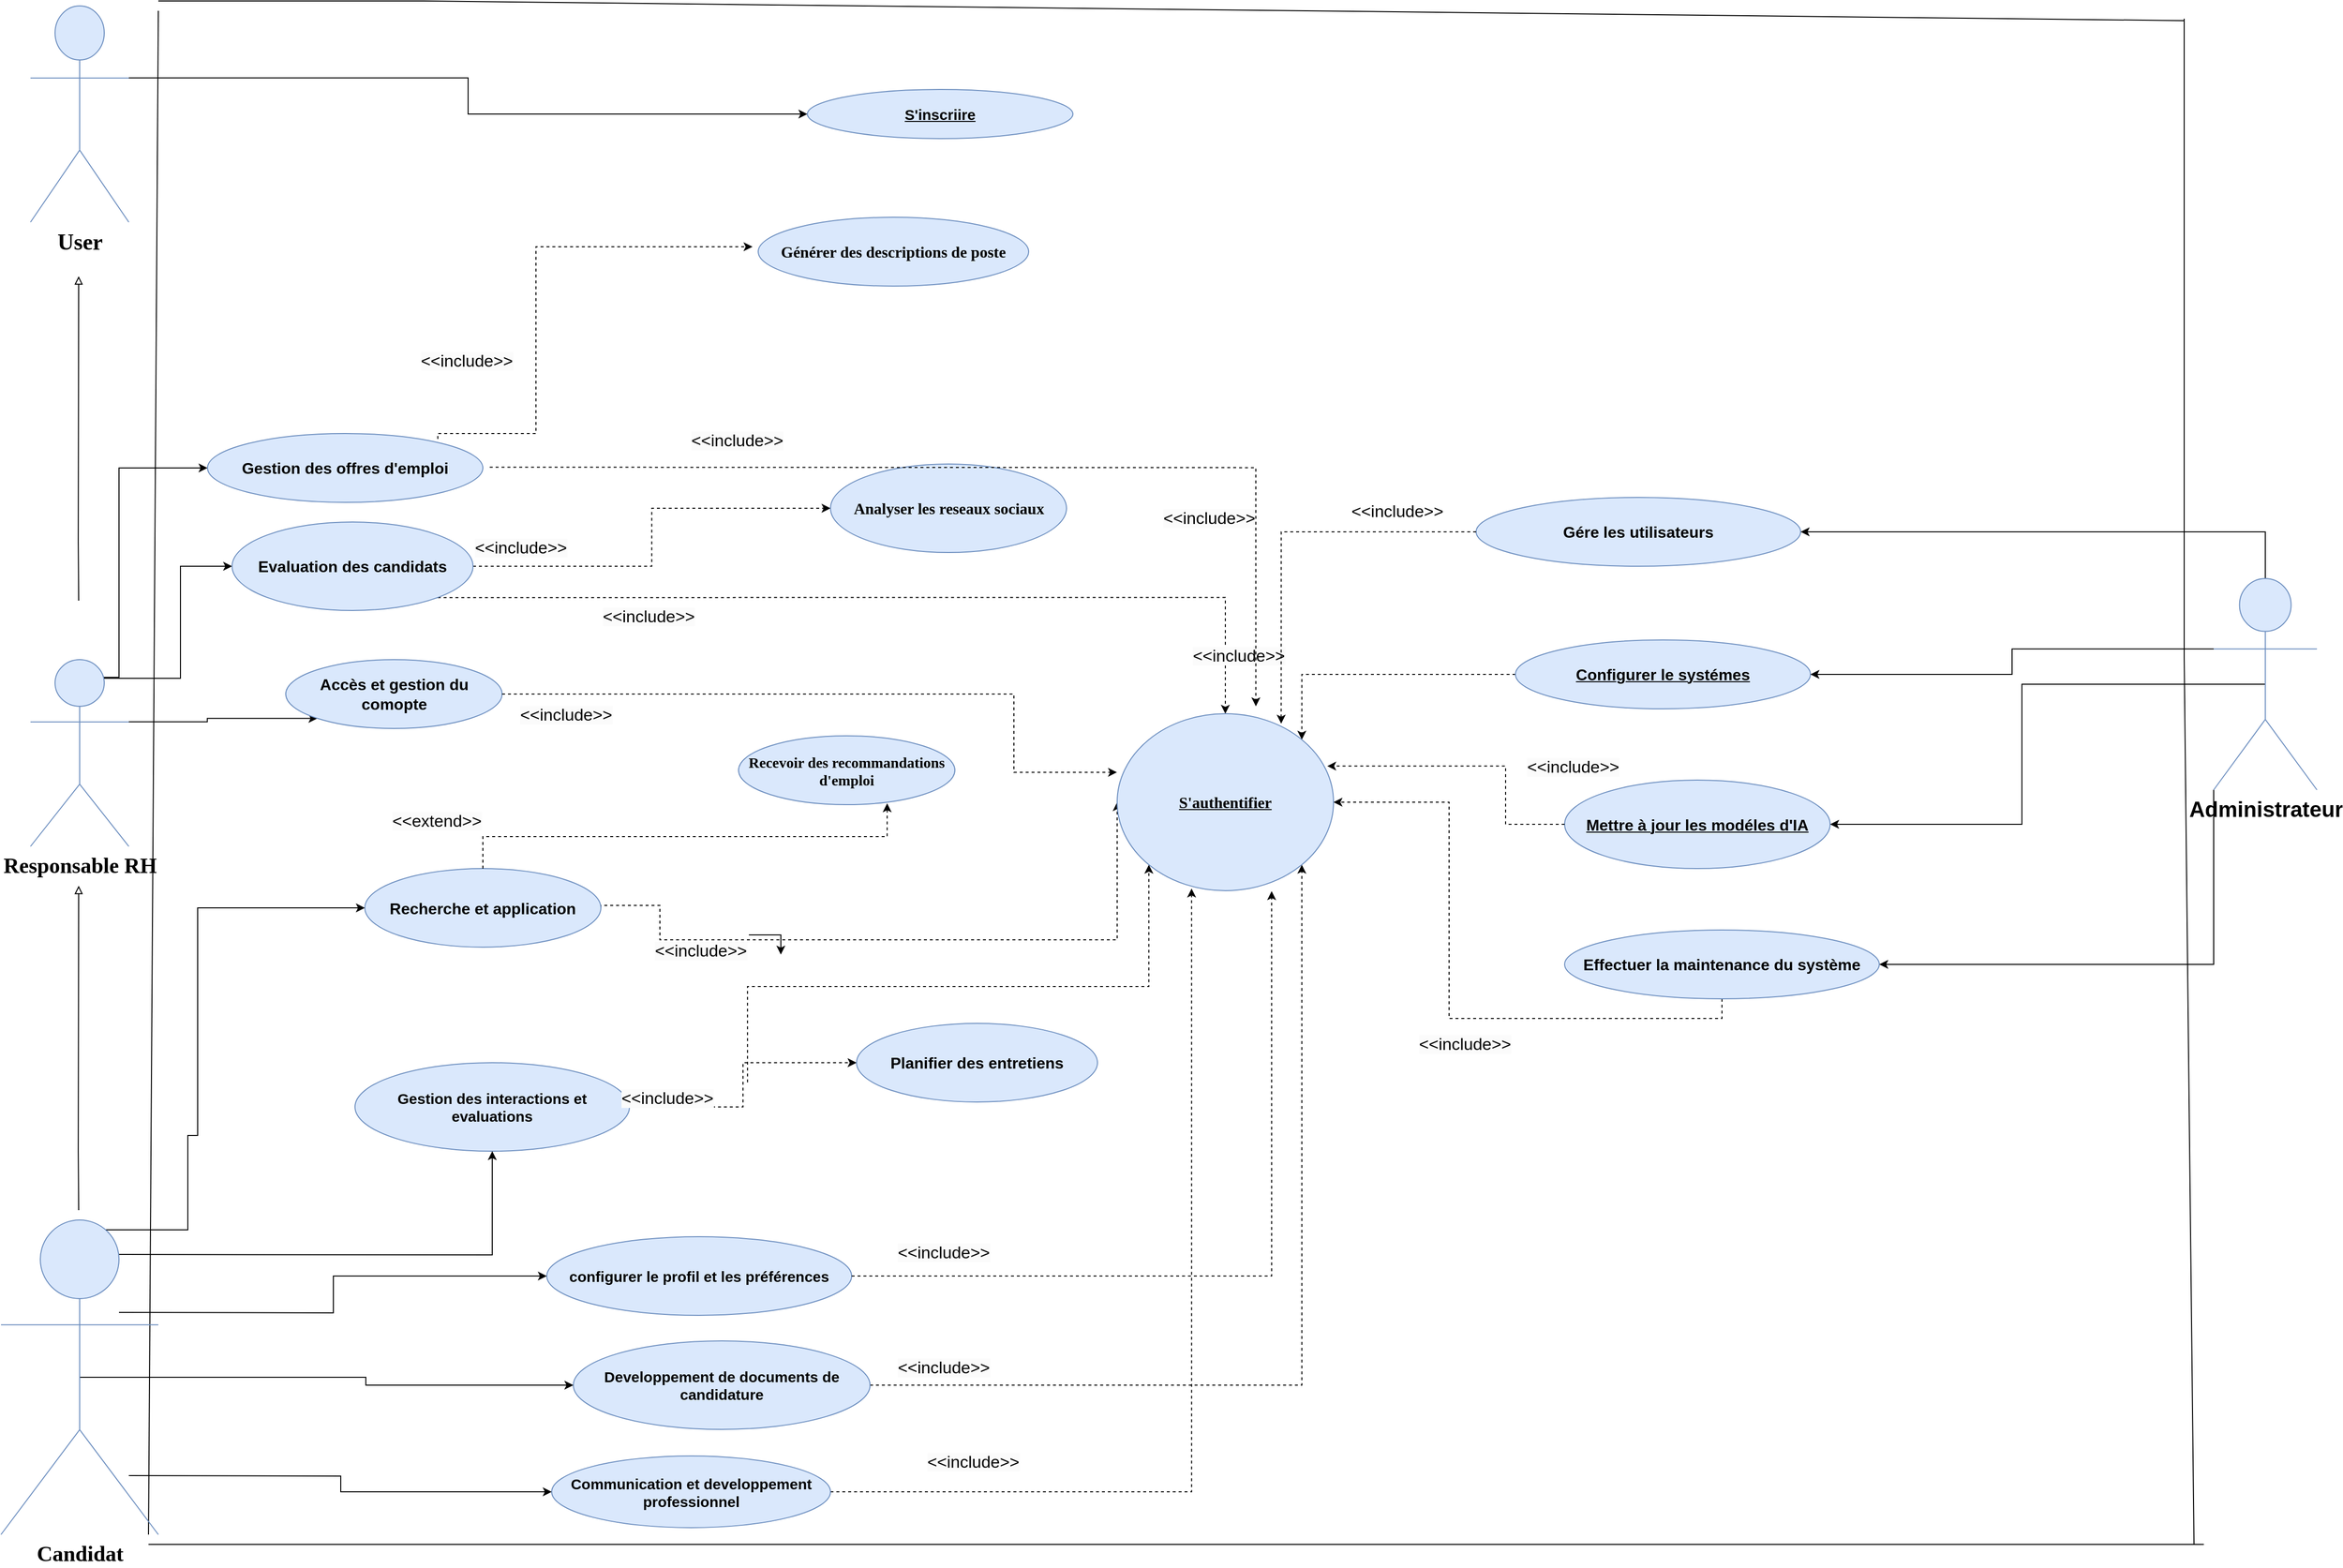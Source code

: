 <mxfile version="23.1.2" type="github" pages="2">
  <diagram name="Page-1" id="QbjlltIDUdfxvQgLfICV">
    <mxGraphModel dx="2914" dy="3455" grid="1" gridSize="10" guides="1" tooltips="1" connect="1" arrows="1" fold="1" page="1" pageScale="1" pageWidth="291" pageHeight="413" math="0" shadow="0">
      <root>
        <mxCell id="0" />
        <mxCell id="1" parent="0" />
        <mxCell id="irRTvhqSkoLgVxBGTdSO-6" value="" style="endArrow=none;html=1;rounded=0;" edge="1" parent="1">
          <mxGeometry width="50" height="50" relative="1" as="geometry">
            <mxPoint x="150" y="-110" as="sourcePoint" />
            <mxPoint x="160" y="-1660" as="targetPoint" />
          </mxGeometry>
        </mxCell>
        <mxCell id="irRTvhqSkoLgVxBGTdSO-7" value="" style="endArrow=none;html=1;rounded=0;" edge="1" parent="1">
          <mxGeometry width="50" height="50" relative="1" as="geometry">
            <mxPoint x="160" y="-1670" as="sourcePoint" />
            <mxPoint x="2220" y="-1650" as="targetPoint" />
            <Array as="points">
              <mxPoint x="430" y="-1670" />
            </Array>
          </mxGeometry>
        </mxCell>
        <mxCell id="irRTvhqSkoLgVxBGTdSO-13" value="" style="endArrow=block;html=1;rounded=0;curved=0;endFill=0;" edge="1" parent="1">
          <mxGeometry width="50" height="50" relative="1" as="geometry">
            <mxPoint x="79.0" y="-1060" as="sourcePoint" />
            <mxPoint x="79.0" y="-1390" as="targetPoint" />
            <Array as="points">
              <mxPoint x="78.57" y="-1120" />
            </Array>
          </mxGeometry>
        </mxCell>
        <mxCell id="xKyfS_tyk4sYt72xZp6e-140" style="edgeStyle=orthogonalEdgeStyle;rounded=0;orthogonalLoop=1;jettySize=auto;html=1;exitX=0.5;exitY=0;exitDx=0;exitDy=0;exitPerimeter=0;entryX=0;entryY=0.5;entryDx=0;entryDy=0;" edge="1" parent="1" source="irRTvhqSkoLgVxBGTdSO-14" target="irRTvhqSkoLgVxBGTdSO-53">
          <mxGeometry relative="1" as="geometry">
            <Array as="points">
              <mxPoint x="120" y="-982" />
              <mxPoint x="120" y="-1195" />
            </Array>
          </mxGeometry>
        </mxCell>
        <mxCell id="xKyfS_tyk4sYt72xZp6e-141" style="edgeStyle=orthogonalEdgeStyle;rounded=0;orthogonalLoop=1;jettySize=auto;html=1;exitX=0.75;exitY=0.1;exitDx=0;exitDy=0;exitPerimeter=0;entryX=0;entryY=0.5;entryDx=0;entryDy=0;" edge="1" parent="1" source="irRTvhqSkoLgVxBGTdSO-14" target="irRTvhqSkoLgVxBGTdSO-48">
          <mxGeometry relative="1" as="geometry" />
        </mxCell>
        <mxCell id="xKyfS_tyk4sYt72xZp6e-142" style="edgeStyle=orthogonalEdgeStyle;rounded=0;orthogonalLoop=1;jettySize=auto;html=1;exitX=1;exitY=0.333;exitDx=0;exitDy=0;exitPerimeter=0;entryX=0;entryY=1;entryDx=0;entryDy=0;" edge="1" parent="1" source="irRTvhqSkoLgVxBGTdSO-14" target="irRTvhqSkoLgVxBGTdSO-47">
          <mxGeometry relative="1" as="geometry" />
        </mxCell>
        <mxCell id="irRTvhqSkoLgVxBGTdSO-14" value="&lt;font size=&quot;1&quot; face=&quot;Georgia&quot;&gt;&lt;b style=&quot;font-size: 22px;&quot;&gt;Responsable RH&lt;/b&gt;&lt;/font&gt;" style="shape=umlActor;verticalLabelPosition=bottom;verticalAlign=top;html=1;outlineConnect=0;fillColor=#dae8fc;strokeColor=#6c8ebf;" vertex="1" parent="1">
          <mxGeometry x="30" y="-1000" width="100" height="190" as="geometry" />
        </mxCell>
        <mxCell id="xKyfS_tyk4sYt72xZp6e-143" style="edgeStyle=orthogonalEdgeStyle;rounded=0;orthogonalLoop=1;jettySize=auto;html=1;exitX=1;exitY=0.333;exitDx=0;exitDy=0;exitPerimeter=0;" edge="1" parent="1" source="irRTvhqSkoLgVxBGTdSO-17" target="xKyfS_tyk4sYt72xZp6e-22">
          <mxGeometry relative="1" as="geometry" />
        </mxCell>
        <mxCell id="irRTvhqSkoLgVxBGTdSO-17" value="&lt;font size=&quot;1&quot; face=&quot;Georgia&quot;&gt;&lt;b style=&quot;font-size: 23px;&quot;&gt;User&lt;/b&gt;&lt;/font&gt;" style="shape=umlActor;verticalLabelPosition=bottom;verticalAlign=top;html=1;outlineConnect=0;fillColor=#dae8fc;strokeColor=#6c8ebf;" vertex="1" parent="1">
          <mxGeometry x="30" y="-1665" width="100" height="220" as="geometry" />
        </mxCell>
        <mxCell id="irRTvhqSkoLgVxBGTdSO-46" value="&lt;b&gt;&lt;font style=&quot;font-size: 16px;&quot; face=&quot;Comic Sans MS&quot;&gt;Générer des descriptions de poste&lt;/font&gt;&lt;/b&gt;" style="ellipse;whiteSpace=wrap;html=1;fillColor=#dae8fc;strokeColor=#6c8ebf;" vertex="1" parent="1">
          <mxGeometry x="770" y="-1450" width="275" height="70" as="geometry" />
        </mxCell>
        <mxCell id="irRTvhqSkoLgVxBGTdSO-47" value="&lt;b&gt;&lt;font style=&quot;font-size: 16px;&quot;&gt;Accès et gestion du comopte&lt;/font&gt;&lt;/b&gt;" style="ellipse;whiteSpace=wrap;html=1;fillColor=#dae8fc;strokeColor=#6c8ebf;" vertex="1" parent="1">
          <mxGeometry x="289.56" y="-1000" width="220" height="70" as="geometry" />
        </mxCell>
        <mxCell id="xKyfS_tyk4sYt72xZp6e-56" style="edgeStyle=orthogonalEdgeStyle;rounded=0;orthogonalLoop=1;jettySize=auto;html=1;exitX=1;exitY=0.5;exitDx=0;exitDy=0;dashed=1;" edge="1" parent="1" source="irRTvhqSkoLgVxBGTdSO-48" target="irRTvhqSkoLgVxBGTdSO-49">
          <mxGeometry relative="1" as="geometry" />
        </mxCell>
        <mxCell id="xKyfS_tyk4sYt72xZp6e-75" style="edgeStyle=orthogonalEdgeStyle;rounded=0;orthogonalLoop=1;jettySize=auto;html=1;exitX=1;exitY=1;exitDx=0;exitDy=0;dashed=1;" edge="1" parent="1" source="irRTvhqSkoLgVxBGTdSO-48" target="xKyfS_tyk4sYt72xZp6e-21">
          <mxGeometry relative="1" as="geometry" />
        </mxCell>
        <mxCell id="irRTvhqSkoLgVxBGTdSO-48" value="&lt;b&gt;&lt;font style=&quot;font-size: 16px;&quot;&gt;Evaluation des candidats&lt;/font&gt;&lt;/b&gt;" style="ellipse;whiteSpace=wrap;html=1;fillColor=#dae8fc;strokeColor=#6c8ebf;" vertex="1" parent="1">
          <mxGeometry x="235" y="-1140" width="245" height="90" as="geometry" />
        </mxCell>
        <mxCell id="irRTvhqSkoLgVxBGTdSO-49" value="&lt;font face=&quot;Comic Sans MS&quot; style=&quot;font-size: 16px;&quot;&gt;&lt;b&gt;Analyser les reseaux sociaux&lt;/b&gt;&lt;/font&gt;" style="ellipse;whiteSpace=wrap;html=1;fillColor=#dae8fc;strokeColor=#6c8ebf;" vertex="1" parent="1">
          <mxGeometry x="843.5" y="-1199" width="240" height="90" as="geometry" />
        </mxCell>
        <mxCell id="xKyfS_tyk4sYt72xZp6e-46" style="edgeStyle=orthogonalEdgeStyle;rounded=0;orthogonalLoop=1;jettySize=auto;html=1;exitX=1;exitY=0.5;exitDx=0;exitDy=0;entryX=0;entryY=0.5;entryDx=0;entryDy=0;dashed=1;" edge="1" parent="1" source="irRTvhqSkoLgVxBGTdSO-51" target="irRTvhqSkoLgVxBGTdSO-52">
          <mxGeometry relative="1" as="geometry" />
        </mxCell>
        <mxCell id="xKyfS_tyk4sYt72xZp6e-78" style="edgeStyle=orthogonalEdgeStyle;rounded=0;orthogonalLoop=1;jettySize=auto;html=1;exitX=1;exitY=0;exitDx=0;exitDy=0;entryX=0;entryY=1;entryDx=0;entryDy=0;dashed=1;" edge="1" parent="1" source="xKyfS_tyk4sYt72xZp6e-100" target="xKyfS_tyk4sYt72xZp6e-21">
          <mxGeometry relative="1" as="geometry" />
        </mxCell>
        <mxCell id="irRTvhqSkoLgVxBGTdSO-51" value="&lt;font style=&quot;font-size: 15px;&quot;&gt;&lt;b&gt;Gestion des interactions et evaluations&lt;/b&gt;&lt;/font&gt;" style="ellipse;whiteSpace=wrap;html=1;fillColor=#dae8fc;strokeColor=#6c8ebf;" vertex="1" parent="1">
          <mxGeometry x="360" y="-590" width="279.12" height="90" as="geometry" />
        </mxCell>
        <mxCell id="irRTvhqSkoLgVxBGTdSO-52" value="&lt;font style=&quot;font-size: 16px;&quot;&gt;&lt;b&gt;Planifier des entretiens&lt;/b&gt;&lt;/font&gt;" style="ellipse;whiteSpace=wrap;html=1;fillColor=#dae8fc;strokeColor=#6c8ebf;" vertex="1" parent="1">
          <mxGeometry x="870" y="-630" width="245" height="80" as="geometry" />
        </mxCell>
        <mxCell id="xKyfS_tyk4sYt72xZp6e-57" style="edgeStyle=orthogonalEdgeStyle;rounded=0;orthogonalLoop=1;jettySize=auto;html=1;exitX=1;exitY=0;exitDx=0;exitDy=0;entryX=0;entryY=0.5;entryDx=0;entryDy=0;dashed=1;" edge="1" parent="1">
          <mxGeometry relative="1" as="geometry">
            <mxPoint x="444.2" y="-1224.492" as="sourcePoint" />
            <mxPoint x="764.19" y="-1420" as="targetPoint" />
            <Array as="points">
              <mxPoint x="444" y="-1230" />
              <mxPoint x="544" y="-1230" />
              <mxPoint x="544" y="-1420" />
            </Array>
          </mxGeometry>
        </mxCell>
        <mxCell id="irRTvhqSkoLgVxBGTdSO-53" value="&lt;b&gt;&lt;font style=&quot;font-size: 16px;&quot;&gt;Gestion des offres d&#39;emploi&lt;/font&gt;&lt;/b&gt;" style="ellipse;whiteSpace=wrap;html=1;fillColor=#dae8fc;strokeColor=#6c8ebf;" vertex="1" parent="1">
          <mxGeometry x="210" y="-1230" width="280" height="70" as="geometry" />
        </mxCell>
        <mxCell id="xKyfS_tyk4sYt72xZp6e-136" style="edgeStyle=orthogonalEdgeStyle;rounded=0;orthogonalLoop=1;jettySize=auto;html=1;exitX=1;exitY=0.5;exitDx=0;exitDy=0;entryX=0;entryY=0.5;entryDx=0;entryDy=0;dashed=1;" edge="1" parent="1" source="irRTvhqSkoLgVxBGTdSO-54" target="xKyfS_tyk4sYt72xZp6e-21">
          <mxGeometry relative="1" as="geometry">
            <Array as="points">
              <mxPoint x="670" y="-750" />
              <mxPoint x="670" y="-715" />
            </Array>
          </mxGeometry>
        </mxCell>
        <mxCell id="irRTvhqSkoLgVxBGTdSO-54" value="&lt;b&gt;&lt;font style=&quot;font-size: 16px;&quot;&gt;Recherche et application&lt;/font&gt;&lt;/b&gt;" style="ellipse;whiteSpace=wrap;html=1;fillColor=#dae8fc;strokeColor=#6c8ebf;" vertex="1" parent="1">
          <mxGeometry x="370" y="-787.5" width="240" height="80" as="geometry" />
        </mxCell>
        <mxCell id="irRTvhqSkoLgVxBGTdSO-55" value="&lt;font size=&quot;1&quot; face=&quot;Georgia&quot; style=&quot;&quot;&gt;&lt;b style=&quot;font-size: 15px;&quot;&gt;Recevoir des recommandations d&#39;emploi&lt;/b&gt;&lt;/font&gt;" style="ellipse;whiteSpace=wrap;html=1;fillColor=#dae8fc;strokeColor=#6c8ebf;" vertex="1" parent="1">
          <mxGeometry x="750" y="-922.5" width="220" height="70" as="geometry" />
        </mxCell>
        <mxCell id="xKyfS_tyk4sYt72xZp6e-6" value="&lt;b&gt;&lt;font style=&quot;font-size: 16px;&quot;&gt;Gére les utilisateurs&lt;/font&gt;&lt;/b&gt;" style="ellipse;whiteSpace=wrap;html=1;align=center;fillColor=#dae8fc;strokeColor=#6c8ebf;" vertex="1" parent="1">
          <mxGeometry x="1500" y="-1165" width="330" height="70" as="geometry" />
        </mxCell>
        <mxCell id="xKyfS_tyk4sYt72xZp6e-81" style="edgeStyle=orthogonalEdgeStyle;rounded=0;orthogonalLoop=1;jettySize=auto;html=1;exitX=1;exitY=0.5;exitDx=0;exitDy=0;dashed=1;entryX=0.344;entryY=0.988;entryDx=0;entryDy=0;entryPerimeter=0;" edge="1" parent="1" source="xKyfS_tyk4sYt72xZp6e-7" target="xKyfS_tyk4sYt72xZp6e-21">
          <mxGeometry relative="1" as="geometry">
            <mxPoint x="860" y="-825" as="targetPoint" />
          </mxGeometry>
        </mxCell>
        <mxCell id="xKyfS_tyk4sYt72xZp6e-7" value="&lt;b&gt;&lt;font style=&quot;font-size: 15px;&quot;&gt;Communication et developpement professionnel&lt;/font&gt;&lt;/b&gt;" style="ellipse;whiteSpace=wrap;html=1;align=center;fillColor=#dae8fc;strokeColor=#6c8ebf;" vertex="1" parent="1">
          <mxGeometry x="560" y="-190" width="283.5" height="73" as="geometry" />
        </mxCell>
        <mxCell id="xKyfS_tyk4sYt72xZp6e-80" style="edgeStyle=orthogonalEdgeStyle;rounded=0;orthogonalLoop=1;jettySize=auto;html=1;exitX=1;exitY=0.5;exitDx=0;exitDy=0;entryX=1;entryY=1;entryDx=0;entryDy=0;dashed=1;" edge="1" parent="1" source="xKyfS_tyk4sYt72xZp6e-8" target="xKyfS_tyk4sYt72xZp6e-21">
          <mxGeometry relative="1" as="geometry" />
        </mxCell>
        <mxCell id="xKyfS_tyk4sYt72xZp6e-8" value="&lt;b&gt;&lt;font style=&quot;font-size: 15px;&quot;&gt;Developpement de documents de candidature&lt;/font&gt;&lt;/b&gt;" style="ellipse;whiteSpace=wrap;html=1;align=center;fillColor=#dae8fc;strokeColor=#6c8ebf;" vertex="1" parent="1">
          <mxGeometry x="582" y="-307" width="301.75" height="90" as="geometry" />
        </mxCell>
        <mxCell id="xKyfS_tyk4sYt72xZp6e-9" value="&lt;font style=&quot;font-size: 15px;&quot;&gt;&lt;b&gt;configurer le profil et les préférences&lt;/b&gt;&lt;/font&gt;" style="ellipse;whiteSpace=wrap;html=1;align=center;fillColor=#dae8fc;strokeColor=#6c8ebf;" vertex="1" parent="1">
          <mxGeometry x="555" y="-413" width="310" height="80" as="geometry" />
        </mxCell>
        <mxCell id="xKyfS_tyk4sYt72xZp6e-12" value="&lt;font style=&quot;font-size: 16px;&quot;&gt;&lt;b&gt;Mettre à jour les modéles d&#39;IA&lt;/b&gt;&lt;/font&gt;" style="ellipse;whiteSpace=wrap;html=1;align=center;fontStyle=4;fillColor=#dae8fc;strokeColor=#6c8ebf;" vertex="1" parent="1">
          <mxGeometry x="1590" y="-877.5" width="270" height="90" as="geometry" />
        </mxCell>
        <mxCell id="xKyfS_tyk4sYt72xZp6e-116" style="edgeStyle=orthogonalEdgeStyle;rounded=0;orthogonalLoop=1;jettySize=auto;html=1;exitX=0;exitY=0.5;exitDx=0;exitDy=0;entryX=1;entryY=0;entryDx=0;entryDy=0;dashed=1;" edge="1" parent="1" source="xKyfS_tyk4sYt72xZp6e-13" target="xKyfS_tyk4sYt72xZp6e-21">
          <mxGeometry relative="1" as="geometry" />
        </mxCell>
        <mxCell id="xKyfS_tyk4sYt72xZp6e-13" value="&lt;font style=&quot;font-size: 16px;&quot;&gt;&lt;b&gt;Configurer le systémes&lt;/b&gt;&lt;/font&gt;" style="ellipse;whiteSpace=wrap;html=1;align=center;fontStyle=4;fillColor=#dae8fc;strokeColor=#6c8ebf;" vertex="1" parent="1">
          <mxGeometry x="1540" y="-1020" width="300" height="70" as="geometry" />
        </mxCell>
        <mxCell id="xKyfS_tyk4sYt72xZp6e-113" style="edgeStyle=orthogonalEdgeStyle;rounded=0;orthogonalLoop=1;jettySize=auto;html=1;exitX=0.5;exitY=1;exitDx=0;exitDy=0;entryX=1;entryY=0.5;entryDx=0;entryDy=0;dashed=1;" edge="1" parent="1" source="xKyfS_tyk4sYt72xZp6e-15" target="xKyfS_tyk4sYt72xZp6e-21">
          <mxGeometry relative="1" as="geometry" />
        </mxCell>
        <mxCell id="xKyfS_tyk4sYt72xZp6e-15" value="&lt;font style=&quot;font-size: 16px;&quot;&gt;&lt;b&gt;Effectuer la maintenance du système&lt;/b&gt;&lt;/font&gt;" style="ellipse;whiteSpace=wrap;html=1;align=center;fillColor=#dae8fc;strokeColor=#6c8ebf;" vertex="1" parent="1">
          <mxGeometry x="1590" y="-725" width="320" height="70" as="geometry" />
        </mxCell>
        <mxCell id="xKyfS_tyk4sYt72xZp6e-21" value="&lt;b&gt;&lt;font style=&quot;font-size: 16px;&quot; face=&quot;Comic Sans MS&quot;&gt;S&#39;authentifier&lt;/font&gt;&lt;/b&gt;" style="ellipse;whiteSpace=wrap;html=1;align=center;fontStyle=4;fillColor=#dae8fc;strokeColor=#6c8ebf;" vertex="1" parent="1">
          <mxGeometry x="1135" y="-945" width="220" height="180" as="geometry" />
        </mxCell>
        <mxCell id="xKyfS_tyk4sYt72xZp6e-22" value="&lt;font style=&quot;font-size: 15px;&quot;&gt;&lt;b&gt;S&#39;inscriire&lt;/b&gt;&lt;/font&gt;" style="ellipse;whiteSpace=wrap;html=1;align=center;fontStyle=4;fillColor=#dae8fc;strokeColor=#6c8ebf;" vertex="1" parent="1">
          <mxGeometry x="820" y="-1580" width="270" height="50" as="geometry" />
        </mxCell>
        <mxCell id="xKyfS_tyk4sYt72xZp6e-27" value="" style="endArrow=none;html=1;rounded=0;" edge="1" parent="1">
          <mxGeometry width="50" height="50" relative="1" as="geometry">
            <mxPoint x="150" y="-100" as="sourcePoint" />
            <mxPoint x="2240" y="-100" as="targetPoint" />
          </mxGeometry>
        </mxCell>
        <mxCell id="xKyfS_tyk4sYt72xZp6e-28" value="" style="endArrow=none;html=1;rounded=0;" edge="1" parent="1">
          <mxGeometry width="50" height="50" relative="1" as="geometry">
            <mxPoint x="2230" y="-100" as="sourcePoint" />
            <mxPoint x="2220" y="-1652" as="targetPoint" />
            <Array as="points">
              <mxPoint x="2220" y="-1002" />
            </Array>
          </mxGeometry>
        </mxCell>
        <mxCell id="xKyfS_tyk4sYt72xZp6e-122" style="edgeStyle=orthogonalEdgeStyle;rounded=0;orthogonalLoop=1;jettySize=auto;html=1;exitX=0.5;exitY=0;exitDx=0;exitDy=0;exitPerimeter=0;entryX=1;entryY=0.5;entryDx=0;entryDy=0;" edge="1" parent="1" source="xKyfS_tyk4sYt72xZp6e-36" target="xKyfS_tyk4sYt72xZp6e-6">
          <mxGeometry relative="1" as="geometry" />
        </mxCell>
        <mxCell id="xKyfS_tyk4sYt72xZp6e-123" style="edgeStyle=orthogonalEdgeStyle;rounded=0;orthogonalLoop=1;jettySize=auto;html=1;exitX=0;exitY=0.333;exitDx=0;exitDy=0;exitPerimeter=0;entryX=1;entryY=0.5;entryDx=0;entryDy=0;" edge="1" parent="1" source="xKyfS_tyk4sYt72xZp6e-36" target="xKyfS_tyk4sYt72xZp6e-13">
          <mxGeometry relative="1" as="geometry" />
        </mxCell>
        <mxCell id="xKyfS_tyk4sYt72xZp6e-124" style="edgeStyle=orthogonalEdgeStyle;rounded=0;orthogonalLoop=1;jettySize=auto;html=1;exitX=0.5;exitY=0.5;exitDx=0;exitDy=0;exitPerimeter=0;entryX=1;entryY=0.5;entryDx=0;entryDy=0;" edge="1" parent="1" source="xKyfS_tyk4sYt72xZp6e-36" target="xKyfS_tyk4sYt72xZp6e-12">
          <mxGeometry relative="1" as="geometry" />
        </mxCell>
        <mxCell id="xKyfS_tyk4sYt72xZp6e-125" style="edgeStyle=orthogonalEdgeStyle;rounded=0;orthogonalLoop=1;jettySize=auto;html=1;exitX=0;exitY=1;exitDx=0;exitDy=0;exitPerimeter=0;entryX=1;entryY=0.5;entryDx=0;entryDy=0;" edge="1" parent="1" source="xKyfS_tyk4sYt72xZp6e-36" target="xKyfS_tyk4sYt72xZp6e-15">
          <mxGeometry relative="1" as="geometry" />
        </mxCell>
        <mxCell id="xKyfS_tyk4sYt72xZp6e-36" value="&lt;font style=&quot;font-size: 22px;&quot;&gt;&lt;b&gt;Administrateur&lt;/b&gt;&lt;/font&gt;" style="shape=umlActor;verticalLabelPosition=bottom;verticalAlign=top;html=1;outlineConnect=0;fillColor=#dae8fc;strokeColor=#6c8ebf;" vertex="1" parent="1">
          <mxGeometry x="2250" y="-1082.5" width="105" height="215" as="geometry" />
        </mxCell>
        <mxCell id="xKyfS_tyk4sYt72xZp6e-45" style="edgeStyle=orthogonalEdgeStyle;rounded=0;orthogonalLoop=1;jettySize=auto;html=1;exitX=0.5;exitY=0;exitDx=0;exitDy=0;entryX=0.687;entryY=0.981;entryDx=0;entryDy=0;entryPerimeter=0;dashed=1;" edge="1" parent="1" source="irRTvhqSkoLgVxBGTdSO-54" target="irRTvhqSkoLgVxBGTdSO-55">
          <mxGeometry relative="1" as="geometry" />
        </mxCell>
        <mxCell id="xKyfS_tyk4sYt72xZp6e-79" style="edgeStyle=orthogonalEdgeStyle;rounded=0;orthogonalLoop=1;jettySize=auto;html=1;exitX=1;exitY=0.5;exitDx=0;exitDy=0;entryX=0.714;entryY=1.003;entryDx=0;entryDy=0;entryPerimeter=0;dashed=1;" edge="1" parent="1" source="xKyfS_tyk4sYt72xZp6e-9" target="xKyfS_tyk4sYt72xZp6e-21">
          <mxGeometry relative="1" as="geometry" />
        </mxCell>
        <mxCell id="xKyfS_tyk4sYt72xZp6e-83" value="&lt;font style=&quot;font-size: 17px;&quot;&gt;&amp;lt;&amp;lt;include&amp;gt;&amp;gt;&lt;/font&gt;" style="text;html=1;strokeColor=none;fillColor=none;align=center;verticalAlign=middle;whiteSpace=wrap;rounded=0;" vertex="1" parent="1">
          <mxGeometry x="1390" y="-1165" width="60" height="30" as="geometry" />
        </mxCell>
        <mxCell id="xKyfS_tyk4sYt72xZp6e-84" value="&lt;span style=&quot;color: rgb(0, 0, 0); font-family: Helvetica; font-size: 17px; font-style: normal; font-variant-ligatures: normal; font-variant-caps: normal; font-weight: 400; letter-spacing: normal; orphans: 2; text-align: center; text-indent: 0px; text-transform: none; widows: 2; word-spacing: 0px; -webkit-text-stroke-width: 0px; background-color: rgb(251, 251, 251); text-decoration-thickness: initial; text-decoration-style: initial; text-decoration-color: initial; float: none; display: inline !important;&quot;&gt;&amp;lt;&amp;lt;include&amp;gt;&amp;gt;&lt;/span&gt;" style="text;whiteSpace=wrap;html=1;" vertex="1" parent="1">
          <mxGeometry x="940" y="-200" width="130" height="40" as="geometry" />
        </mxCell>
        <mxCell id="xKyfS_tyk4sYt72xZp6e-85" value="&#xa;&lt;span style=&quot;color: rgb(0, 0, 0); font-family: Helvetica; font-size: 17px; font-style: normal; font-variant-ligatures: normal; font-variant-caps: normal; font-weight: 400; letter-spacing: normal; orphans: 2; text-align: center; text-indent: 0px; text-transform: none; widows: 2; word-spacing: 0px; -webkit-text-stroke-width: 0px; background-color: rgb(251, 251, 251); text-decoration-thickness: initial; text-decoration-style: initial; text-decoration-color: initial; float: none; display: inline !important;&quot;&gt;&amp;lt;&amp;lt;include&amp;gt;&amp;gt;&lt;/span&gt;&#xa;&#xa;" style="text;whiteSpace=wrap;html=1;" vertex="1" parent="1">
          <mxGeometry x="910" y="-310" width="130" height="40" as="geometry" />
        </mxCell>
        <mxCell id="xKyfS_tyk4sYt72xZp6e-87" value="&lt;span style=&quot;color: rgb(0, 0, 0); font-family: Helvetica; font-size: 17px; font-style: normal; font-variant-ligatures: normal; font-variant-caps: normal; font-weight: 400; letter-spacing: normal; orphans: 2; text-align: center; text-indent: 0px; text-transform: none; widows: 2; word-spacing: 0px; -webkit-text-stroke-width: 0px; background-color: rgb(251, 251, 251); text-decoration-thickness: initial; text-decoration-style: initial; text-decoration-color: initial; float: none; display: inline !important;&quot;&gt;&amp;lt;&amp;lt;include&amp;gt;&amp;gt;&lt;/span&gt;" style="text;whiteSpace=wrap;html=1;" vertex="1" parent="1">
          <mxGeometry x="1440" y="-625" width="130" height="40" as="geometry" />
        </mxCell>
        <mxCell id="xKyfS_tyk4sYt72xZp6e-88" value="&lt;span style=&quot;color: rgb(0, 0, 0); font-family: Helvetica; font-size: 17px; font-style: normal; font-variant-ligatures: normal; font-variant-caps: normal; font-weight: 400; letter-spacing: normal; orphans: 2; text-align: center; text-indent: 0px; text-transform: none; widows: 2; word-spacing: 0px; -webkit-text-stroke-width: 0px; background-color: rgb(251, 251, 251); text-decoration-thickness: initial; text-decoration-style: initial; text-decoration-color: initial; float: none; display: inline !important;&quot;&gt;&amp;lt;&amp;lt;include&amp;gt;&amp;gt;&lt;/span&gt;" style="text;whiteSpace=wrap;html=1;" vertex="1" parent="1">
          <mxGeometry x="1210" y="-1020" width="130" height="40" as="geometry" />
        </mxCell>
        <mxCell id="xKyfS_tyk4sYt72xZp6e-89" value="&lt;span style=&quot;color: rgb(0, 0, 0); font-family: Helvetica; font-size: 17px; font-style: normal; font-variant-ligatures: normal; font-variant-caps: normal; font-weight: 400; letter-spacing: normal; orphans: 2; text-align: center; text-indent: 0px; text-transform: none; widows: 2; word-spacing: 0px; -webkit-text-stroke-width: 0px; background-color: rgb(251, 251, 251); text-decoration-thickness: initial; text-decoration-style: initial; text-decoration-color: initial; float: none; display: inline !important;&quot;&gt;&amp;lt;&amp;lt;include&amp;gt;&amp;gt;&lt;/span&gt;" style="text;whiteSpace=wrap;html=1;" vertex="1" parent="1">
          <mxGeometry x="1180" y="-1160" width="130" height="40" as="geometry" />
        </mxCell>
        <mxCell id="xKyfS_tyk4sYt72xZp6e-93" value="&lt;span style=&quot;color: rgb(0, 0, 0); font-family: Helvetica; font-size: 17px; font-style: normal; font-variant-ligatures: normal; font-variant-caps: normal; font-weight: 400; letter-spacing: normal; orphans: 2; text-align: center; text-indent: 0px; text-transform: none; widows: 2; word-spacing: 0px; -webkit-text-stroke-width: 0px; background-color: rgb(251, 251, 251); text-decoration-thickness: initial; text-decoration-style: initial; text-decoration-color: initial; float: none; display: inline !important;&quot;&gt;&amp;lt;&amp;lt;include&amp;gt;&amp;gt;&lt;/span&gt;" style="text;whiteSpace=wrap;html=1;" vertex="1" parent="1">
          <mxGeometry x="525.88" y="-960" width="130" height="40" as="geometry" />
        </mxCell>
        <mxCell id="xKyfS_tyk4sYt72xZp6e-95" value="&lt;span style=&quot;color: rgb(0, 0, 0); font-family: Helvetica; font-size: 17px; font-style: normal; font-variant-ligatures: normal; font-variant-caps: normal; font-weight: 400; letter-spacing: normal; orphans: 2; text-align: center; text-indent: 0px; text-transform: none; widows: 2; word-spacing: 0px; -webkit-text-stroke-width: 0px; background-color: rgb(251, 251, 251); text-decoration-thickness: initial; text-decoration-style: initial; text-decoration-color: initial; float: none; display: inline !important;&quot;&gt;&amp;lt;&amp;lt;include&amp;gt;&amp;gt;&lt;/span&gt;" style="text;whiteSpace=wrap;html=1;" vertex="1" parent="1">
          <mxGeometry x="425" y="-1320" width="130" height="40" as="geometry" />
        </mxCell>
        <mxCell id="xKyfS_tyk4sYt72xZp6e-96" value="&lt;span style=&quot;color: rgb(0, 0, 0); font-family: Helvetica; font-size: 17px; font-style: normal; font-variant-ligatures: normal; font-variant-caps: normal; font-weight: 400; letter-spacing: normal; orphans: 2; text-align: center; text-indent: 0px; text-transform: none; widows: 2; word-spacing: 0px; -webkit-text-stroke-width: 0px; background-color: rgb(251, 251, 251); text-decoration-thickness: initial; text-decoration-style: initial; text-decoration-color: initial; float: none; display: inline !important;&quot;&gt;&amp;lt;&amp;lt;include&amp;gt;&amp;gt;&lt;/span&gt;" style="text;whiteSpace=wrap;html=1;" vertex="1" parent="1">
          <mxGeometry x="480" y="-1130" width="130" height="40" as="geometry" />
        </mxCell>
        <mxCell id="xKyfS_tyk4sYt72xZp6e-97" value="&lt;span style=&quot;color: rgb(0, 0, 0); font-family: Helvetica; font-size: 17px; font-style: normal; font-variant-ligatures: normal; font-variant-caps: normal; font-weight: 400; letter-spacing: normal; orphans: 2; text-align: center; text-indent: 0px; text-transform: none; widows: 2; word-spacing: 0px; -webkit-text-stroke-width: 0px; background-color: rgb(251, 251, 251); text-decoration-thickness: initial; text-decoration-style: initial; text-decoration-color: initial; float: none; display: inline !important;&quot;&gt;&amp;lt;&amp;lt;include&amp;gt;&amp;gt;&lt;/span&gt;" style="text;whiteSpace=wrap;html=1;" vertex="1" parent="1">
          <mxGeometry x="610" y="-1060" width="130" height="40" as="geometry" />
        </mxCell>
        <mxCell id="xKyfS_tyk4sYt72xZp6e-98" value="&lt;span style=&quot;color: rgb(0, 0, 0); font-family: Helvetica; font-size: 17px; font-style: normal; font-variant-ligatures: normal; font-variant-caps: normal; font-weight: 400; letter-spacing: normal; orphans: 2; text-align: center; text-indent: 0px; text-transform: none; widows: 2; word-spacing: 0px; -webkit-text-stroke-width: 0px; background-color: rgb(251, 251, 251); text-decoration-thickness: initial; text-decoration-style: initial; text-decoration-color: initial; float: none; display: inline !important;&quot;&gt;&amp;lt;&amp;lt;extend&amp;gt;&amp;gt;&lt;/span&gt;" style="text;whiteSpace=wrap;html=1;" vertex="1" parent="1">
          <mxGeometry x="395.88" y="-852.5" width="130" height="40" as="geometry" />
        </mxCell>
        <mxCell id="xKyfS_tyk4sYt72xZp6e-99" value="&lt;span style=&quot;color: rgb(0, 0, 0); font-family: Helvetica; font-size: 17px; font-style: normal; font-variant-ligatures: normal; font-variant-caps: normal; font-weight: 400; letter-spacing: normal; orphans: 2; text-align: center; text-indent: 0px; text-transform: none; widows: 2; word-spacing: 0px; -webkit-text-stroke-width: 0px; background-color: rgb(251, 251, 251); text-decoration-thickness: initial; text-decoration-style: initial; text-decoration-color: initial; float: none; display: inline !important;&quot;&gt;&amp;lt;&amp;lt;include&amp;gt;&amp;gt;&lt;/span&gt;" style="text;whiteSpace=wrap;html=1;" vertex="1" parent="1">
          <mxGeometry x="910" y="-413" width="130" height="40" as="geometry" />
        </mxCell>
        <mxCell id="xKyfS_tyk4sYt72xZp6e-107" style="edgeStyle=orthogonalEdgeStyle;rounded=0;orthogonalLoop=1;jettySize=auto;html=1;exitX=1;exitY=0.5;exitDx=0;exitDy=0;entryX=-0.001;entryY=0.331;entryDx=0;entryDy=0;entryPerimeter=0;dashed=1;" edge="1" parent="1" source="irRTvhqSkoLgVxBGTdSO-47" target="xKyfS_tyk4sYt72xZp6e-21">
          <mxGeometry relative="1" as="geometry">
            <Array as="points">
              <mxPoint x="1030" y="-965" />
              <mxPoint x="1030" y="-885" />
            </Array>
          </mxGeometry>
        </mxCell>
        <mxCell id="xKyfS_tyk4sYt72xZp6e-117" style="edgeStyle=orthogonalEdgeStyle;rounded=0;orthogonalLoop=1;jettySize=auto;html=1;exitX=0;exitY=0.5;exitDx=0;exitDy=0;entryX=0.758;entryY=0.056;entryDx=0;entryDy=0;entryPerimeter=0;dashed=1;" edge="1" parent="1" source="xKyfS_tyk4sYt72xZp6e-6" target="xKyfS_tyk4sYt72xZp6e-21">
          <mxGeometry relative="1" as="geometry" />
        </mxCell>
        <mxCell id="xKyfS_tyk4sYt72xZp6e-131" value="" style="edgeStyle=orthogonalEdgeStyle;rounded=0;orthogonalLoop=1;jettySize=auto;html=1;exitX=1;exitY=1;exitDx=0;exitDy=0;dashed=1;entryX=0.641;entryY=-0.042;entryDx=0;entryDy=0;entryPerimeter=0;" edge="1" parent="1" target="xKyfS_tyk4sYt72xZp6e-21">
          <mxGeometry relative="1" as="geometry">
            <mxPoint x="497.0" y="-1195.788" as="sourcePoint" />
            <mxPoint x="958.39" y="-1185.01" as="targetPoint" />
          </mxGeometry>
        </mxCell>
        <mxCell id="xKyfS_tyk4sYt72xZp6e-132" value="&lt;span style=&quot;color: rgb(0, 0, 0); font-family: Helvetica; font-size: 17px; font-style: normal; font-variant-ligatures: normal; font-variant-caps: normal; font-weight: 400; letter-spacing: normal; orphans: 2; text-align: center; text-indent: 0px; text-transform: none; widows: 2; word-spacing: 0px; -webkit-text-stroke-width: 0px; background-color: rgb(251, 251, 251); text-decoration-thickness: initial; text-decoration-style: initial; text-decoration-color: initial; float: none; display: inline !important;&quot;&gt;&amp;lt;&amp;lt;include&amp;gt;&amp;gt;&lt;/span&gt;" style="text;whiteSpace=wrap;html=1;" vertex="1" parent="1">
          <mxGeometry x="700" y="-1239" width="130" height="40" as="geometry" />
        </mxCell>
        <mxCell id="xKyfS_tyk4sYt72xZp6e-101" value="&lt;span style=&quot;color: rgb(0, 0, 0); font-family: Helvetica; font-size: 17px; font-style: normal; font-variant-ligatures: normal; font-variant-caps: normal; font-weight: 400; letter-spacing: normal; orphans: 2; text-align: center; text-indent: 0px; text-transform: none; widows: 2; word-spacing: 0px; -webkit-text-stroke-width: 0px; background-color: rgb(251, 251, 251); text-decoration-thickness: initial; text-decoration-style: initial; text-decoration-color: initial; float: none; display: inline !important;&quot;&gt;&amp;lt;&amp;lt;include&amp;gt;&amp;gt;&lt;/span&gt;" style="text;whiteSpace=wrap;html=1;" vertex="1" parent="1">
          <mxGeometry x="663" y="-720" width="130" height="40" as="geometry" />
        </mxCell>
        <mxCell id="xKyfS_tyk4sYt72xZp6e-100" value="&lt;span style=&quot;color: rgb(0, 0, 0); font-family: Helvetica; font-size: 17px; font-style: normal; font-variant-ligatures: normal; font-variant-caps: normal; font-weight: 400; letter-spacing: normal; orphans: 2; text-align: center; text-indent: 0px; text-transform: none; widows: 2; word-spacing: 0px; -webkit-text-stroke-width: 0px; background-color: rgb(251, 251, 251); text-decoration-thickness: initial; text-decoration-style: initial; text-decoration-color: initial; float: none; display: inline !important;&quot;&gt;&amp;lt;&amp;lt;include&amp;gt;&amp;gt;&lt;/span&gt;" style="text;whiteSpace=wrap;html=1;" vertex="1" parent="1">
          <mxGeometry x="629.12" y="-570" width="130" height="40" as="geometry" />
        </mxCell>
        <mxCell id="xKyfS_tyk4sYt72xZp6e-135" style="edgeStyle=orthogonalEdgeStyle;rounded=0;orthogonalLoop=1;jettySize=auto;html=1;exitX=0.5;exitY=1;exitDx=0;exitDy=0;" edge="1" parent="1" source="xKyfS_tyk4sYt72xZp6e-101" target="xKyfS_tyk4sYt72xZp6e-101">
          <mxGeometry relative="1" as="geometry" />
        </mxCell>
        <mxCell id="xKyfS_tyk4sYt72xZp6e-144" style="edgeStyle=orthogonalEdgeStyle;rounded=0;orthogonalLoop=1;jettySize=auto;html=1;exitX=0.5;exitY=0;exitDx=0;exitDy=0;exitPerimeter=0;entryX=0;entryY=0.5;entryDx=0;entryDy=0;" edge="1" parent="1" target="irRTvhqSkoLgVxBGTdSO-54">
          <mxGeometry relative="1" as="geometry">
            <mxPoint x="70" y="-420" as="sourcePoint" />
            <Array as="points">
              <mxPoint x="190" y="-420" />
              <mxPoint x="190" y="-516" />
              <mxPoint x="200" y="-516" />
              <mxPoint x="200" y="-748" />
            </Array>
          </mxGeometry>
        </mxCell>
        <mxCell id="xKyfS_tyk4sYt72xZp6e-145" style="edgeStyle=orthogonalEdgeStyle;rounded=0;orthogonalLoop=1;jettySize=auto;html=1;exitX=0.75;exitY=0.1;exitDx=0;exitDy=0;exitPerimeter=0;" edge="1" parent="1" target="irRTvhqSkoLgVxBGTdSO-51">
          <mxGeometry relative="1" as="geometry">
            <mxPoint x="100" y="-395" as="sourcePoint" />
          </mxGeometry>
        </mxCell>
        <mxCell id="xKyfS_tyk4sYt72xZp6e-146" style="edgeStyle=orthogonalEdgeStyle;rounded=0;orthogonalLoop=1;jettySize=auto;html=1;entryX=0;entryY=0.5;entryDx=0;entryDy=0;" edge="1" parent="1" target="xKyfS_tyk4sYt72xZp6e-9">
          <mxGeometry relative="1" as="geometry">
            <mxPoint x="120" y="-336" as="sourcePoint" />
          </mxGeometry>
        </mxCell>
        <mxCell id="xKyfS_tyk4sYt72xZp6e-148" style="edgeStyle=orthogonalEdgeStyle;rounded=0;orthogonalLoop=1;jettySize=auto;html=1;exitX=1;exitY=1;exitDx=0;exitDy=0;exitPerimeter=0;entryX=0;entryY=0.5;entryDx=0;entryDy=0;" edge="1" parent="1" target="xKyfS_tyk4sYt72xZp6e-7">
          <mxGeometry relative="1" as="geometry">
            <mxPoint x="130" y="-170" as="sourcePoint" />
          </mxGeometry>
        </mxCell>
        <mxCell id="xKyfS_tyk4sYt72xZp6e-149" style="edgeStyle=orthogonalEdgeStyle;rounded=0;orthogonalLoop=1;jettySize=auto;html=1;exitX=0.75;exitY=0;exitDx=0;exitDy=0;entryX=1;entryY=0.5;entryDx=0;entryDy=0;" edge="1" parent="1" source="xKyfS_tyk4sYt72xZp6e-101" target="xKyfS_tyk4sYt72xZp6e-101">
          <mxGeometry relative="1" as="geometry" />
        </mxCell>
        <mxCell id="xKyfS_tyk4sYt72xZp6e-151" value="" style="endArrow=block;html=1;rounded=0;curved=0;endFill=0;" edge="1" parent="1">
          <mxGeometry width="50" height="50" relative="1" as="geometry">
            <mxPoint x="79" y="-440" as="sourcePoint" />
            <mxPoint x="79" y="-770" as="targetPoint" />
            <Array as="points">
              <mxPoint x="78.57" y="-500" />
            </Array>
          </mxGeometry>
        </mxCell>
        <mxCell id="xKyfS_tyk4sYt72xZp6e-152" style="edgeStyle=orthogonalEdgeStyle;rounded=0;orthogonalLoop=1;jettySize=auto;html=1;exitX=0;exitY=0.5;exitDx=0;exitDy=0;entryX=0.971;entryY=0.296;entryDx=0;entryDy=0;entryPerimeter=0;dashed=1;" edge="1" parent="1" source="xKyfS_tyk4sYt72xZp6e-12" target="xKyfS_tyk4sYt72xZp6e-21">
          <mxGeometry relative="1" as="geometry">
            <Array as="points">
              <mxPoint x="1530" y="-833" />
              <mxPoint x="1530" y="-892" />
            </Array>
          </mxGeometry>
        </mxCell>
        <mxCell id="xKyfS_tyk4sYt72xZp6e-153" value="&lt;span style=&quot;color: rgb(0, 0, 0); font-family: Helvetica; font-size: 17px; font-style: normal; font-variant-ligatures: normal; font-variant-caps: normal; font-weight: 400; letter-spacing: normal; orphans: 2; text-align: center; text-indent: 0px; text-transform: none; widows: 2; word-spacing: 0px; -webkit-text-stroke-width: 0px; background-color: rgb(251, 251, 251); text-decoration-thickness: initial; text-decoration-style: initial; text-decoration-color: initial; float: none; display: inline !important;&quot;&gt;&amp;lt;&amp;lt;include&amp;gt;&amp;gt;&lt;/span&gt;" style="text;whiteSpace=wrap;html=1;" vertex="1" parent="1">
          <mxGeometry x="1550" y="-907.5" width="130" height="40" as="geometry" />
        </mxCell>
        <mxCell id="xKyfS_tyk4sYt72xZp6e-158" style="edgeStyle=orthogonalEdgeStyle;rounded=0;orthogonalLoop=1;jettySize=auto;html=1;exitX=0.5;exitY=0.5;exitDx=0;exitDy=0;exitPerimeter=0;entryX=0;entryY=0.5;entryDx=0;entryDy=0;" edge="1" parent="1" source="xKyfS_tyk4sYt72xZp6e-155" target="xKyfS_tyk4sYt72xZp6e-8">
          <mxGeometry relative="1" as="geometry" />
        </mxCell>
        <mxCell id="xKyfS_tyk4sYt72xZp6e-155" value="&lt;font face=&quot;Georgia&quot; style=&quot;font-size: 22px;&quot;&gt;&lt;b&gt;Candidat&lt;/b&gt;&lt;/font&gt;" style="shape=umlActor;verticalLabelPosition=bottom;verticalAlign=top;html=1;outlineConnect=0;fillColor=#dae8fc;strokeColor=#6c8ebf;" vertex="1" parent="1">
          <mxGeometry y="-430" width="160" height="320" as="geometry" />
        </mxCell>
      </root>
    </mxGraphModel>
  </diagram>
  <diagram id="FHWPXBZOxKYFTBgYJONE" name="Page-2">
    <mxGraphModel dx="1370" dy="1303" grid="1" gridSize="10" guides="1" tooltips="1" connect="1" arrows="1" fold="1" page="1" pageScale="1" pageWidth="827" pageHeight="1169" math="0" shadow="0">
      <root>
        <mxCell id="0" />
        <mxCell id="1" parent="0" />
      </root>
    </mxGraphModel>
  </diagram>
</mxfile>
